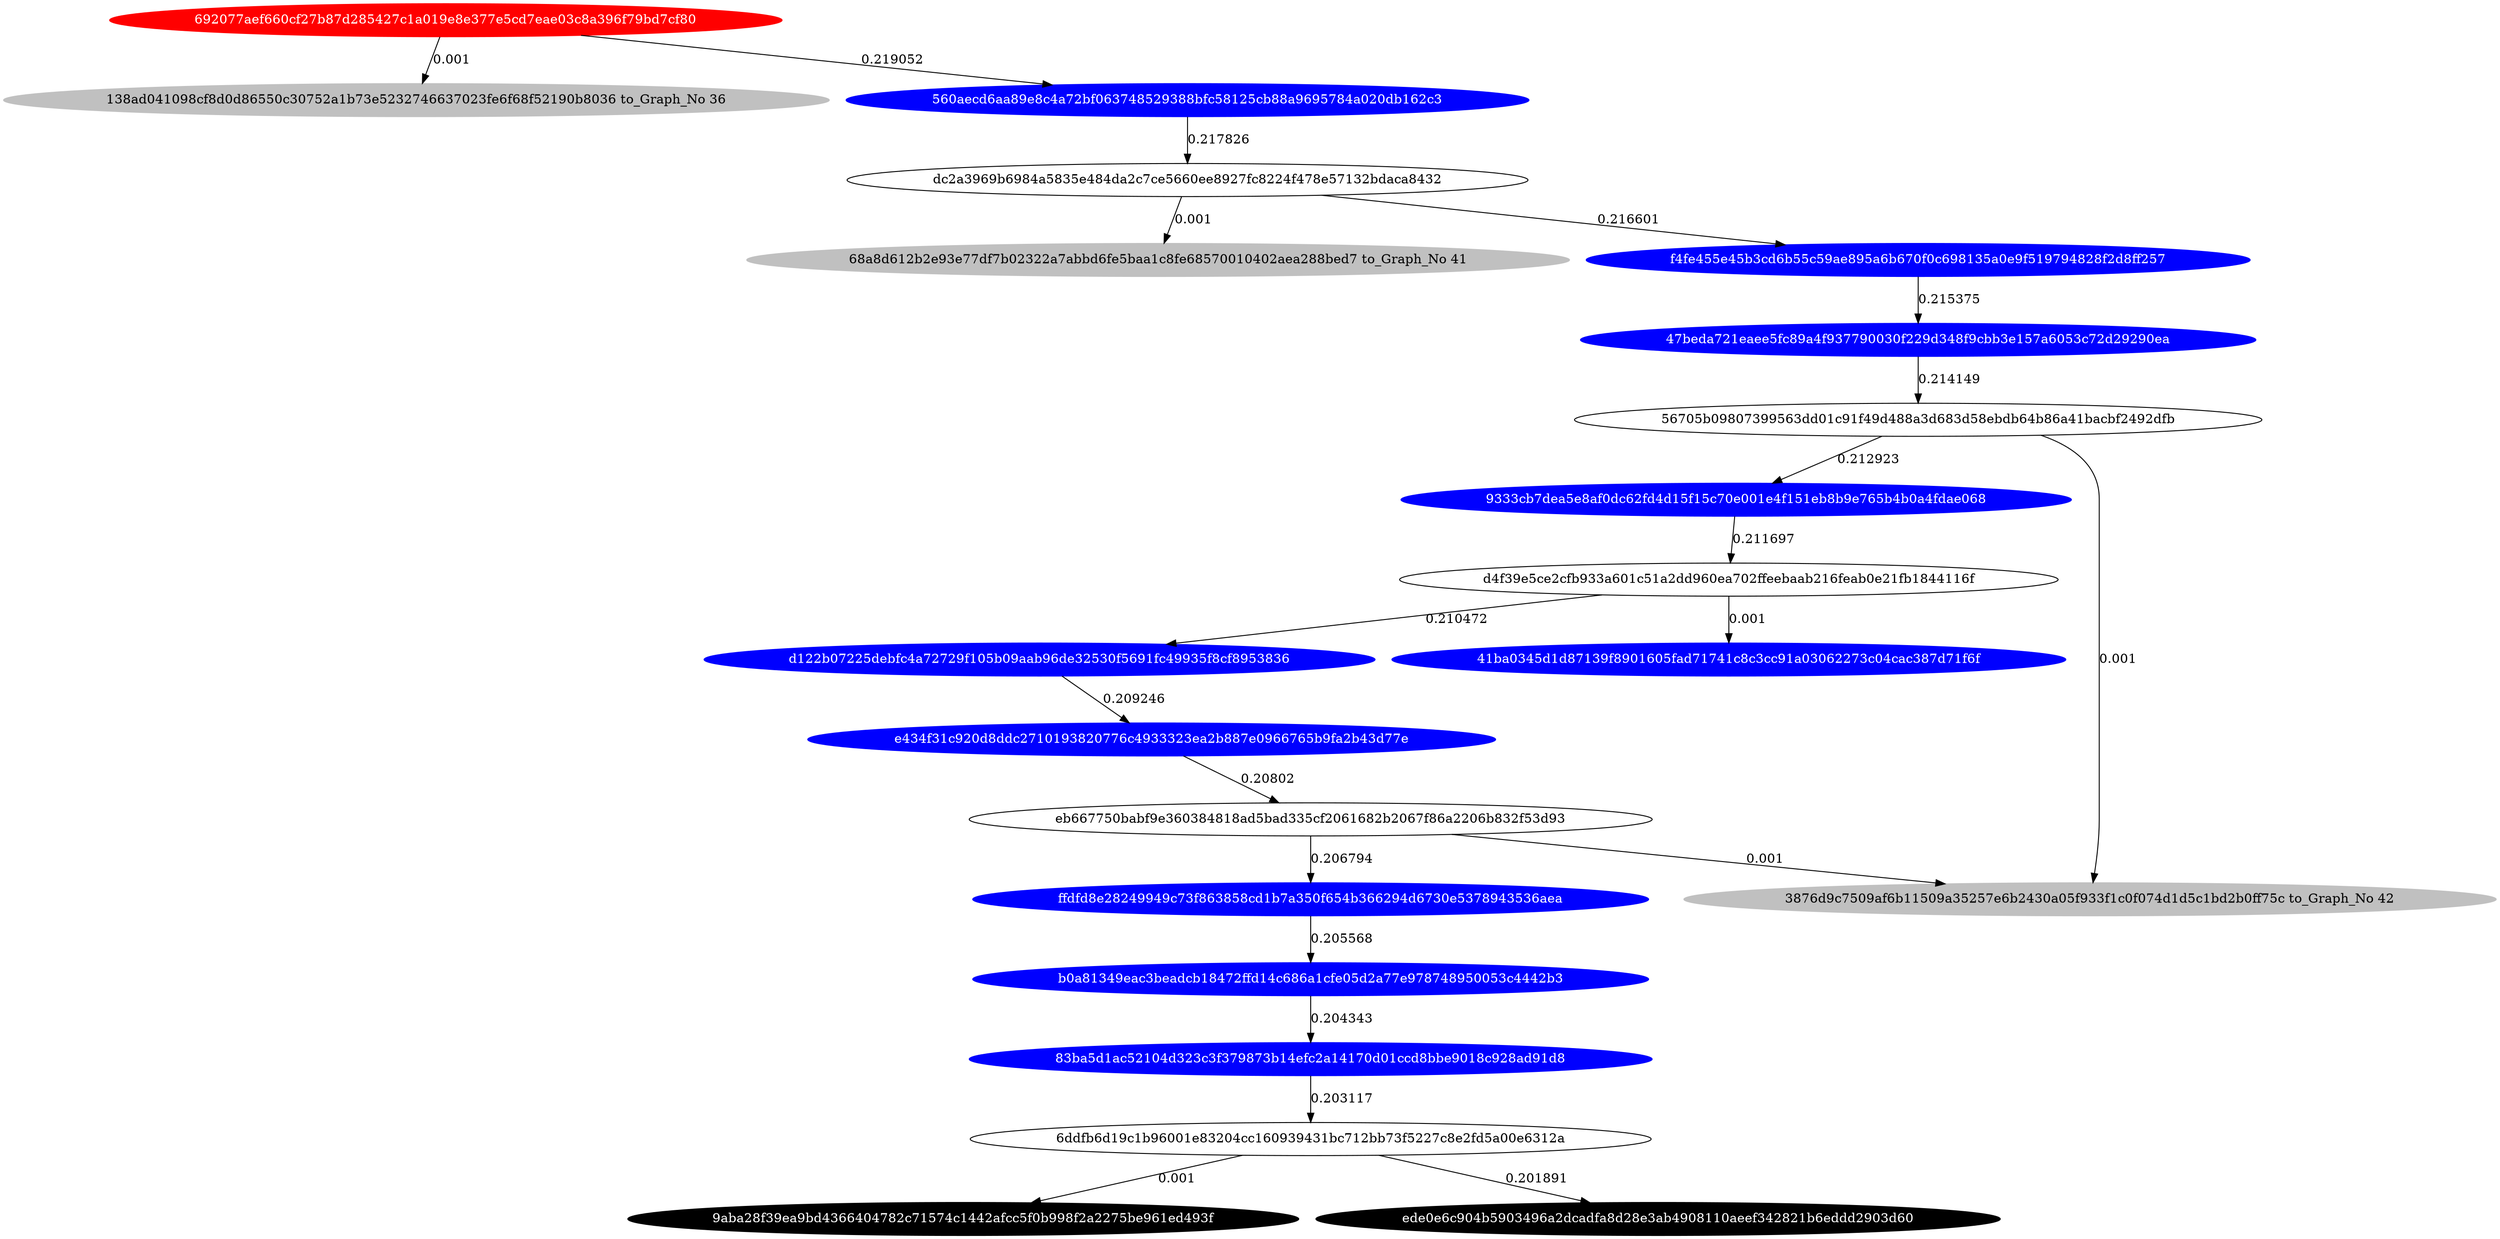 digraph G{rankdir=TB;layout=dot;
"692077aef660cf27b87d285427c1a019e8e377e5cd7eae03c8a396f79bd7cf80" [style="solid,filled",color=red,fontcolor=white];
"9aba28f39ea9bd4366404782c71574c1442afcc5f0b998f2a2275be961ed493f" [style="solid,filled",color=black,fontcolor=white];
"47beda721eaee5fc89a4f937790030f229d348f9cbb3e157a6053c72d29290ea" [style="solid,filled",color=blue,fontcolor=white];
"68a8d612b2e93e77df7b02322a7abbd6fe5baa1c8fe68570010402aea288bed7" [style="solid,filled",color=gray,fontcolor=black,label= "68a8d612b2e93e77df7b02322a7abbd6fe5baa1c8fe68570010402aea288bed7 to_Graph_No 41"];
"41ba0345d1d87139f8901605fad71741c8c3cc91a03062273c04cac387d71f6f" [style="solid,filled",color=blue,fontcolor=white];
"e434f31c920d8ddc2710193820776c4933323ea2b887e0966765b9fa2b43d77e" [style="solid,filled",color=blue,fontcolor=white];
"f4fe455e45b3cd6b55c59ae895a6b670f0c698135a0e9f519794828f2d8ff257" [style="solid,filled",color=blue,fontcolor=white];
"83ba5d1ac52104d323c3f379873b14efc2a14170d01ccd8bbe9018c928ad91d8" [style="solid,filled",color=blue,fontcolor=white];
"9333cb7dea5e8af0dc62fd4d15f15c70e001e4f151eb8b9e765b4b0a4fdae068" [style="solid,filled",color=blue,fontcolor=white];
"b0a81349eac3beadcb18472ffd14c686a1cfe05d2a77e978748950053c4442b3" [style="solid,filled",color=blue,fontcolor=white];
"d122b07225debfc4a72729f105b09aab96de32530f5691fc49935f8cf8953836" [style="solid,filled",color=blue,fontcolor=white];
"ede0e6c904b5903496a2dcadfa8d28e3ab4908110aeef342821b6eddd2903d60" [style="solid,filled",color=black,fontcolor=white];
"3876d9c7509af6b11509a35257e6b2430a05f933f1c0f074d1d5c1bd2b0ff75c" [style="solid,filled",color=gray,fontcolor=black,label= "3876d9c7509af6b11509a35257e6b2430a05f933f1c0f074d1d5c1bd2b0ff75c to_Graph_No 42"];
"ffdfd8e28249949c73f863858cd1b7a350f654b366294d6730e5378943536aea" [style="solid,filled",color=blue,fontcolor=white];
"138ad041098cf8d0d86550c30752a1b73e5232746637023fe6f68f52190b8036" [style="solid,filled",color=gray,fontcolor=black,label= "138ad041098cf8d0d86550c30752a1b73e5232746637023fe6f68f52190b8036 to_Graph_No 36"];
"560aecd6aa89e8c4a72bf063748529388bfc58125cb88a9695784a020db162c3" [style="solid,filled",color=blue,fontcolor=white];
"56705b09807399563dd01c91f49d488a3d683d58ebdb64b86a41bacbf2492dfb" -> "3876d9c7509af6b11509a35257e6b2430a05f933f1c0f074d1d5c1bd2b0ff75c" [label=0.001];
"d122b07225debfc4a72729f105b09aab96de32530f5691fc49935f8cf8953836" -> "e434f31c920d8ddc2710193820776c4933323ea2b887e0966765b9fa2b43d77e" [label=0.209246];
"e434f31c920d8ddc2710193820776c4933323ea2b887e0966765b9fa2b43d77e" -> "eb667750babf9e360384818ad5bad335cf2061682b2067f86a2206b832f53d93" [label=0.20802];
"dc2a3969b6984a5835e484da2c7ce5660ee8927fc8224f478e57132bdaca8432" -> "68a8d612b2e93e77df7b02322a7abbd6fe5baa1c8fe68570010402aea288bed7" [label=0.001];
"692077aef660cf27b87d285427c1a019e8e377e5cd7eae03c8a396f79bd7cf80" -> "138ad041098cf8d0d86550c30752a1b73e5232746637023fe6f68f52190b8036" [label=0.001];
"d4f39e5ce2cfb933a601c51a2dd960ea702ffeebaab216feab0e21fb1844116f" -> "41ba0345d1d87139f8901605fad71741c8c3cc91a03062273c04cac387d71f6f" [label=0.001];
"56705b09807399563dd01c91f49d488a3d683d58ebdb64b86a41bacbf2492dfb" -> "9333cb7dea5e8af0dc62fd4d15f15c70e001e4f151eb8b9e765b4b0a4fdae068" [label=0.212923];
"83ba5d1ac52104d323c3f379873b14efc2a14170d01ccd8bbe9018c928ad91d8" -> "6ddfb6d19c1b96001e83204cc160939431bc712bb73f5227c8e2fd5a00e6312a" [label=0.203117];
"d4f39e5ce2cfb933a601c51a2dd960ea702ffeebaab216feab0e21fb1844116f" -> "d122b07225debfc4a72729f105b09aab96de32530f5691fc49935f8cf8953836" [label=0.210472];
"6ddfb6d19c1b96001e83204cc160939431bc712bb73f5227c8e2fd5a00e6312a" -> "ede0e6c904b5903496a2dcadfa8d28e3ab4908110aeef342821b6eddd2903d60" [label=0.201891];
"9333cb7dea5e8af0dc62fd4d15f15c70e001e4f151eb8b9e765b4b0a4fdae068" -> "d4f39e5ce2cfb933a601c51a2dd960ea702ffeebaab216feab0e21fb1844116f" [label=0.211697];
"eb667750babf9e360384818ad5bad335cf2061682b2067f86a2206b832f53d93" -> "3876d9c7509af6b11509a35257e6b2430a05f933f1c0f074d1d5c1bd2b0ff75c" [label=0.001];
"560aecd6aa89e8c4a72bf063748529388bfc58125cb88a9695784a020db162c3" -> "dc2a3969b6984a5835e484da2c7ce5660ee8927fc8224f478e57132bdaca8432" [label=0.217826];
"b0a81349eac3beadcb18472ffd14c686a1cfe05d2a77e978748950053c4442b3" -> "83ba5d1ac52104d323c3f379873b14efc2a14170d01ccd8bbe9018c928ad91d8" [label=0.204343];
"ffdfd8e28249949c73f863858cd1b7a350f654b366294d6730e5378943536aea" -> "b0a81349eac3beadcb18472ffd14c686a1cfe05d2a77e978748950053c4442b3" [label=0.205568];
"6ddfb6d19c1b96001e83204cc160939431bc712bb73f5227c8e2fd5a00e6312a" -> "9aba28f39ea9bd4366404782c71574c1442afcc5f0b998f2a2275be961ed493f" [label=0.001];
"dc2a3969b6984a5835e484da2c7ce5660ee8927fc8224f478e57132bdaca8432" -> "f4fe455e45b3cd6b55c59ae895a6b670f0c698135a0e9f519794828f2d8ff257" [label=0.216601];
"eb667750babf9e360384818ad5bad335cf2061682b2067f86a2206b832f53d93" -> "ffdfd8e28249949c73f863858cd1b7a350f654b366294d6730e5378943536aea" [label=0.206794];
"692077aef660cf27b87d285427c1a019e8e377e5cd7eae03c8a396f79bd7cf80" -> "560aecd6aa89e8c4a72bf063748529388bfc58125cb88a9695784a020db162c3" [label=0.219052];
"47beda721eaee5fc89a4f937790030f229d348f9cbb3e157a6053c72d29290ea" -> "56705b09807399563dd01c91f49d488a3d683d58ebdb64b86a41bacbf2492dfb" [label=0.214149];
"f4fe455e45b3cd6b55c59ae895a6b670f0c698135a0e9f519794828f2d8ff257" -> "47beda721eaee5fc89a4f937790030f229d348f9cbb3e157a6053c72d29290ea" [label=0.215375];
}
